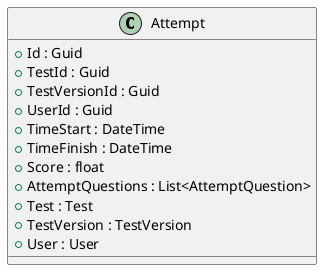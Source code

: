 @startuml
class Attempt {
    + Id : Guid
    + TestId : Guid
    + TestVersionId : Guid
    + UserId : Guid
    + TimeStart : DateTime
    + TimeFinish : DateTime
    + Score : float
    + AttemptQuestions : List<AttemptQuestion>
    + Test : Test
    + TestVersion : TestVersion
    + User : User
}
@enduml 